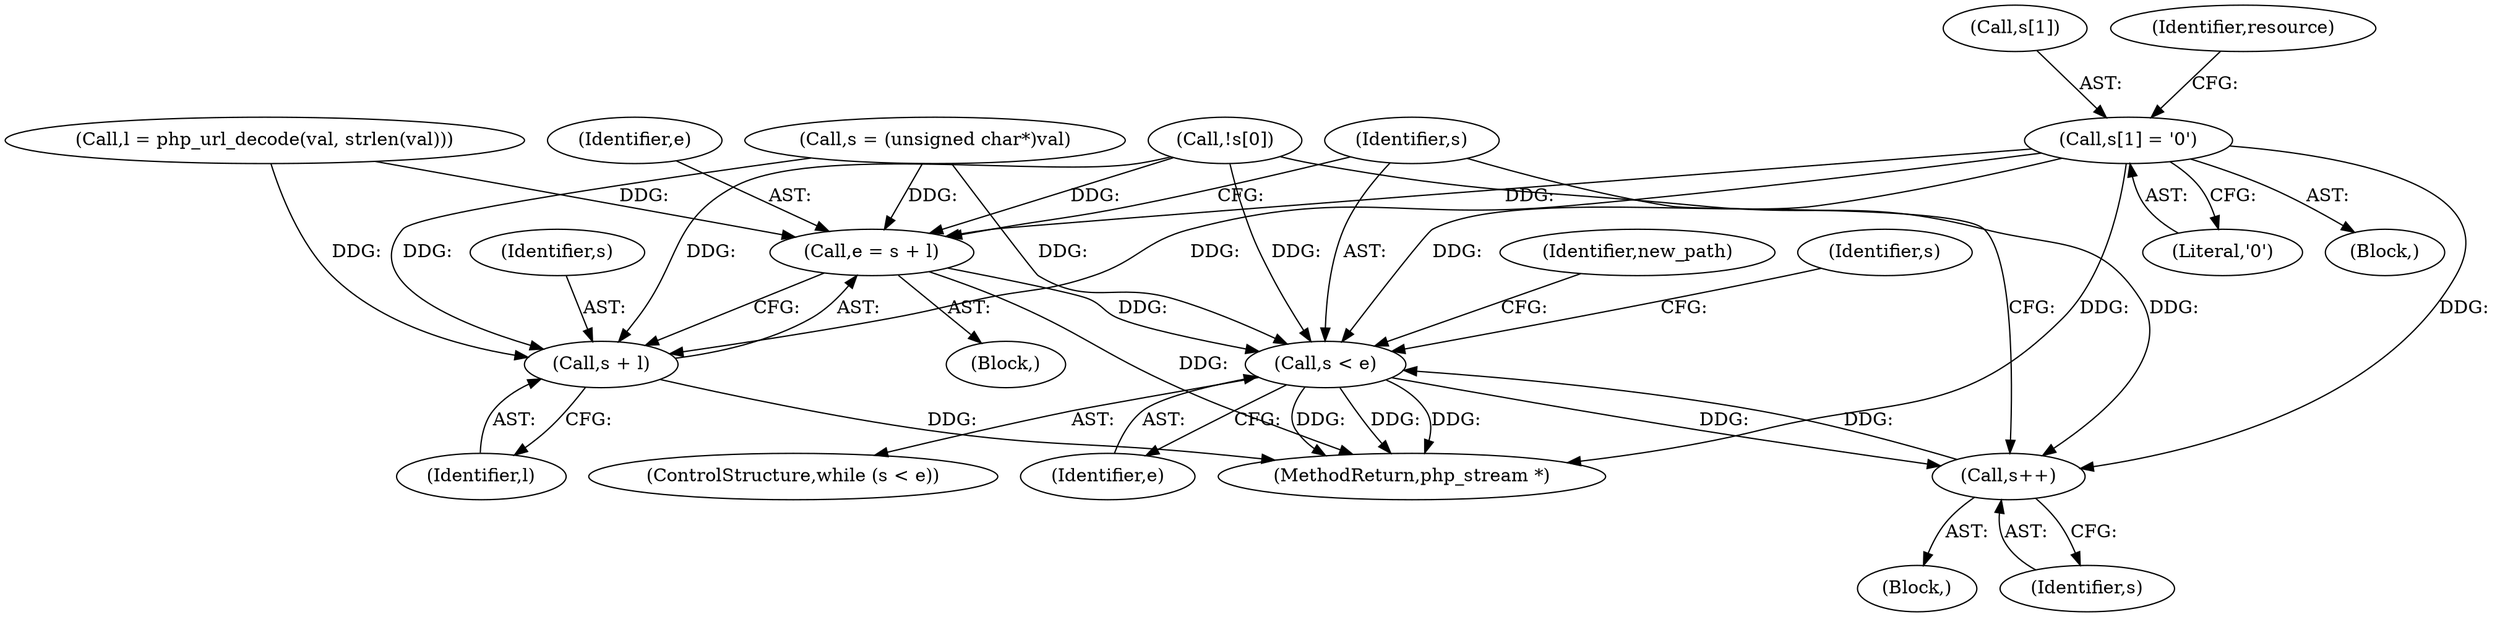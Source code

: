 digraph "0_php-src_523f230c831d7b33353203fa34aee4e92ac12bba@array" {
"1003051" [label="(Call,s[1] = '\0')"];
"1003204" [label="(Call,e = s + l)"];
"1003210" [label="(Call,s < e)"];
"1003220" [label="(Call,s++)"];
"1003206" [label="(Call,s + l)"];
"1003193" [label="(Call,l = php_url_decode(val, strlen(val)))"];
"1003052" [label="(Call,s[1])"];
"1003055" [label="(Literal,'\0')"];
"1003051" [label="(Call,s[1] = '\0')"];
"1003030" [label="(Call,!s[0])"];
"1003225" [label="(Identifier,new_path)"];
"1003211" [label="(Identifier,s)"];
"1003213" [label="(Block,)"];
"1003210" [label="(Call,s < e)"];
"1003209" [label="(ControlStructure,while (s < e))"];
"1003221" [label="(Identifier,s)"];
"1003206" [label="(Call,s + l)"];
"1003189" [label="(Block,)"];
"1003205" [label="(Identifier,e)"];
"1003207" [label="(Identifier,s)"];
"1003212" [label="(Identifier,e)"];
"1003208" [label="(Identifier,l)"];
"1003217" [label="(Identifier,s)"];
"1003220" [label="(Call,s++)"];
"1003241" [label="(MethodReturn,php_stream *)"];
"1003059" [label="(Identifier,resource)"];
"1003204" [label="(Call,e = s + l)"];
"1003011" [label="(Block,)"];
"1003199" [label="(Call,s = (unsigned char*)val)"];
"1003051" -> "1003011"  [label="AST: "];
"1003051" -> "1003055"  [label="CFG: "];
"1003052" -> "1003051"  [label="AST: "];
"1003055" -> "1003051"  [label="AST: "];
"1003059" -> "1003051"  [label="CFG: "];
"1003051" -> "1003241"  [label="DDG: "];
"1003051" -> "1003204"  [label="DDG: "];
"1003051" -> "1003206"  [label="DDG: "];
"1003051" -> "1003210"  [label="DDG: "];
"1003051" -> "1003220"  [label="DDG: "];
"1003204" -> "1003189"  [label="AST: "];
"1003204" -> "1003206"  [label="CFG: "];
"1003205" -> "1003204"  [label="AST: "];
"1003206" -> "1003204"  [label="AST: "];
"1003211" -> "1003204"  [label="CFG: "];
"1003204" -> "1003241"  [label="DDG: "];
"1003199" -> "1003204"  [label="DDG: "];
"1003030" -> "1003204"  [label="DDG: "];
"1003193" -> "1003204"  [label="DDG: "];
"1003204" -> "1003210"  [label="DDG: "];
"1003210" -> "1003209"  [label="AST: "];
"1003210" -> "1003212"  [label="CFG: "];
"1003211" -> "1003210"  [label="AST: "];
"1003212" -> "1003210"  [label="AST: "];
"1003217" -> "1003210"  [label="CFG: "];
"1003225" -> "1003210"  [label="CFG: "];
"1003210" -> "1003241"  [label="DDG: "];
"1003210" -> "1003241"  [label="DDG: "];
"1003210" -> "1003241"  [label="DDG: "];
"1003220" -> "1003210"  [label="DDG: "];
"1003030" -> "1003210"  [label="DDG: "];
"1003199" -> "1003210"  [label="DDG: "];
"1003210" -> "1003220"  [label="DDG: "];
"1003220" -> "1003213"  [label="AST: "];
"1003220" -> "1003221"  [label="CFG: "];
"1003221" -> "1003220"  [label="AST: "];
"1003211" -> "1003220"  [label="CFG: "];
"1003030" -> "1003220"  [label="DDG: "];
"1003206" -> "1003208"  [label="CFG: "];
"1003207" -> "1003206"  [label="AST: "];
"1003208" -> "1003206"  [label="AST: "];
"1003206" -> "1003241"  [label="DDG: "];
"1003199" -> "1003206"  [label="DDG: "];
"1003030" -> "1003206"  [label="DDG: "];
"1003193" -> "1003206"  [label="DDG: "];
}

